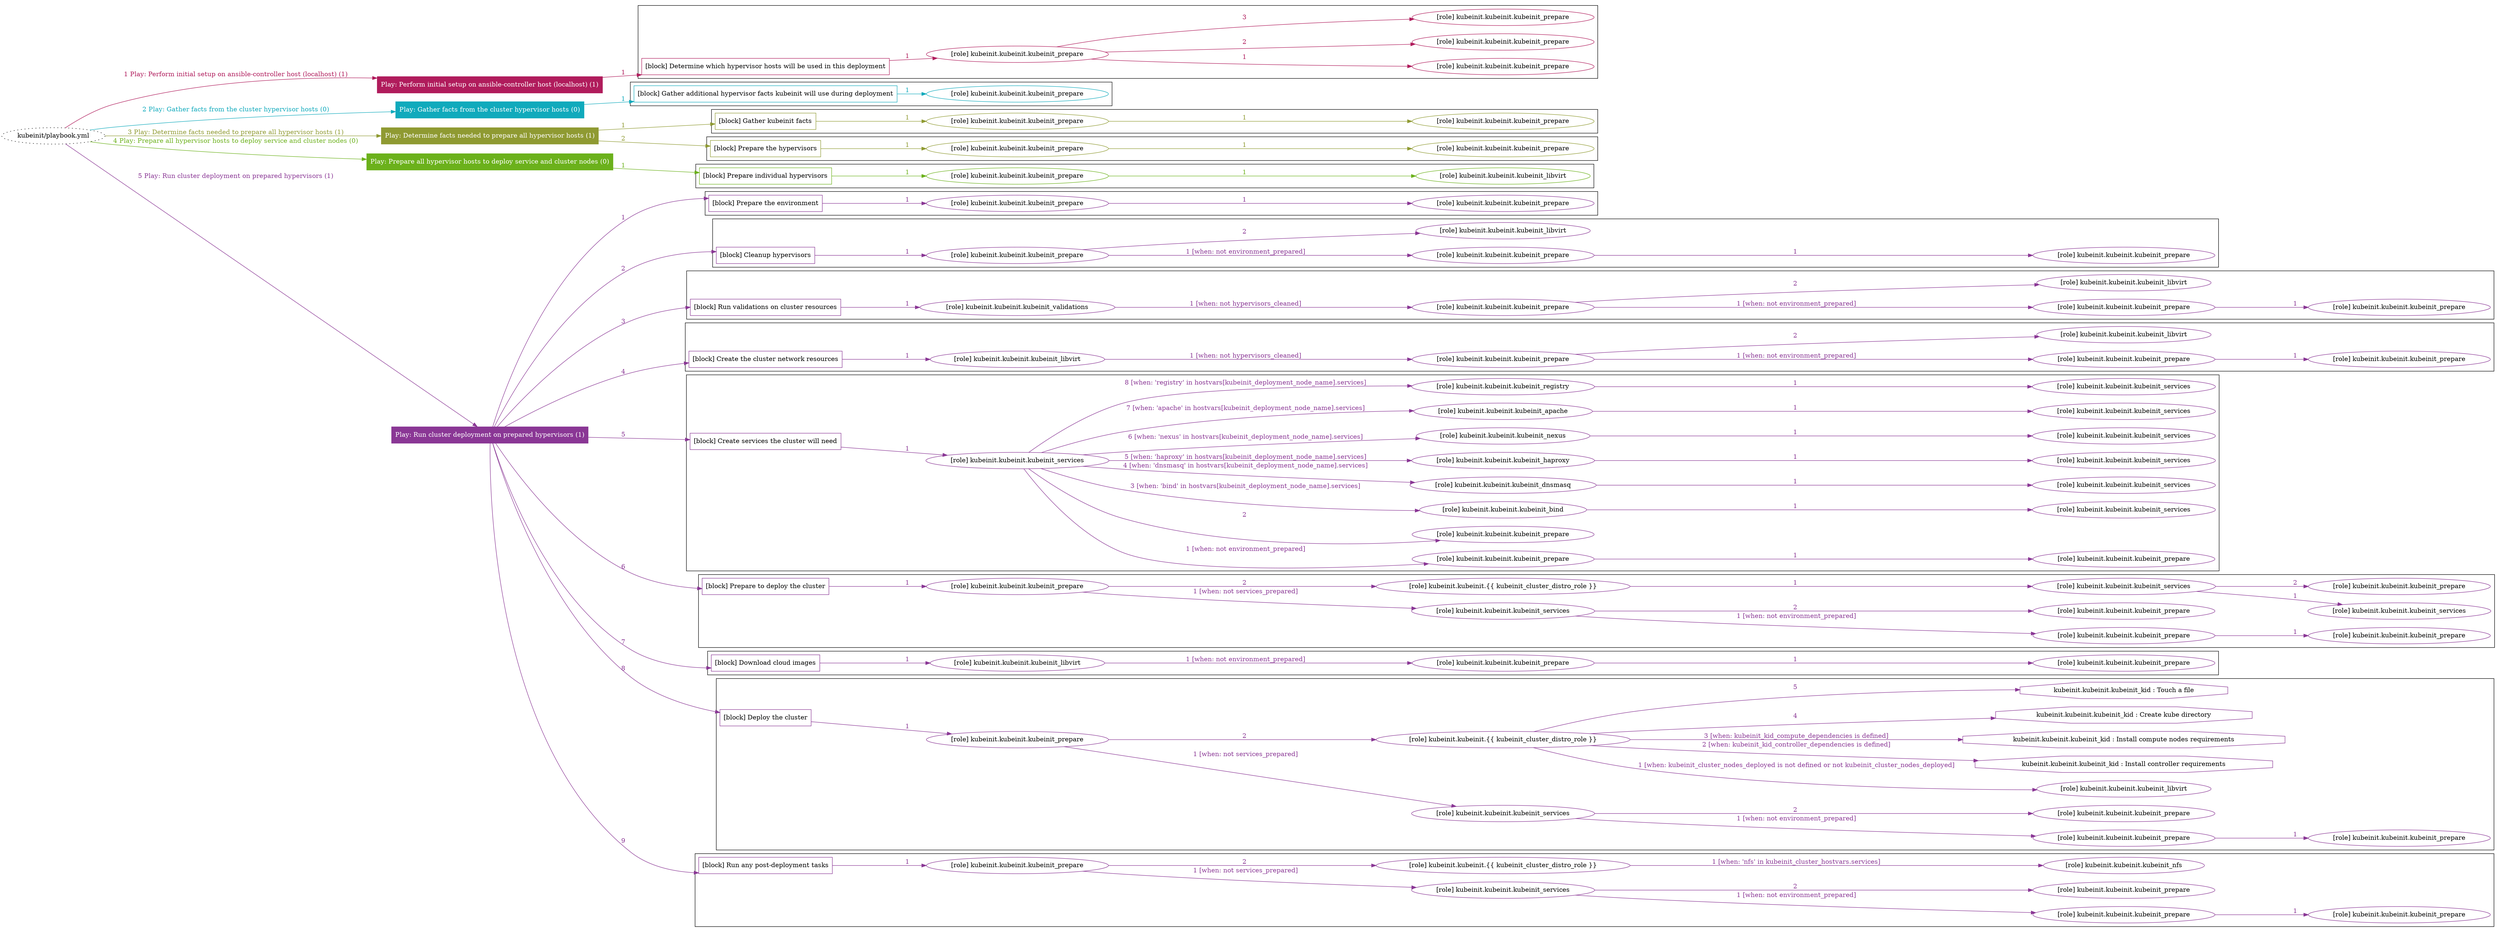 digraph {
	graph [concentrate=true ordering=in rankdir=LR ratio=fill]
	edge [esep=5 sep=10]
	"kubeinit/playbook.yml" [URL="/home/runner/work/kubeinit/kubeinit/kubeinit/playbook.yml" id=playbook_dc68608f style=dotted]
	"kubeinit/playbook.yml" -> play_c6e605aa [label="1 Play: Perform initial setup on ansible-controller host (localhost) (1)" color="#b01c5c" fontcolor="#b01c5c" id=edge_playbook_dc68608f_play_c6e605aa labeltooltip="1 Play: Perform initial setup on ansible-controller host (localhost) (1)" tooltip="1 Play: Perform initial setup on ansible-controller host (localhost) (1)"]
	subgraph "Play: Perform initial setup on ansible-controller host (localhost) (1)" {
		play_c6e605aa [label="Play: Perform initial setup on ansible-controller host (localhost) (1)" URL="/home/runner/work/kubeinit/kubeinit/kubeinit/playbook.yml" color="#b01c5c" fontcolor="#ffffff" id=play_c6e605aa shape=box style=filled tooltip=localhost]
		play_c6e605aa -> block_6a6e67fb [label=1 color="#b01c5c" fontcolor="#b01c5c" id=edge_1_play_c6e605aa_block_6a6e67fb labeltooltip=1 tooltip=1]
		subgraph cluster_block_6a6e67fb {
			block_6a6e67fb [label="[block] Determine which hypervisor hosts will be used in this deployment" URL="/home/runner/work/kubeinit/kubeinit/kubeinit/playbook.yml" color="#b01c5c" id=block_6a6e67fb labeltooltip="Determine which hypervisor hosts will be used in this deployment" shape=box tooltip="Determine which hypervisor hosts will be used in this deployment"]
			block_6a6e67fb -> role_0a91702b [label="1 " color="#b01c5c" fontcolor="#b01c5c" id=edge_1_block_6a6e67fb_role_0a91702b labeltooltip="1 " tooltip="1 "]
			subgraph "kubeinit.kubeinit.kubeinit_prepare" {
				role_0a91702b [label="[role] kubeinit.kubeinit.kubeinit_prepare" URL="/home/runner/work/kubeinit/kubeinit/kubeinit/playbook.yml" color="#b01c5c" id=role_0a91702b tooltip="kubeinit.kubeinit.kubeinit_prepare"]
				role_0a91702b -> role_7a1626be [label="1 " color="#b01c5c" fontcolor="#b01c5c" id=edge_1_role_0a91702b_role_7a1626be labeltooltip="1 " tooltip="1 "]
				subgraph "kubeinit.kubeinit.kubeinit_prepare" {
					role_7a1626be [label="[role] kubeinit.kubeinit.kubeinit_prepare" URL="/home/runner/.ansible/collections/ansible_collections/kubeinit/kubeinit/roles/kubeinit_prepare/tasks/build_hypervisors_group.yml" color="#b01c5c" id=role_7a1626be tooltip="kubeinit.kubeinit.kubeinit_prepare"]
				}
				role_0a91702b -> role_57669912 [label="2 " color="#b01c5c" fontcolor="#b01c5c" id=edge_2_role_0a91702b_role_57669912 labeltooltip="2 " tooltip="2 "]
				subgraph "kubeinit.kubeinit.kubeinit_prepare" {
					role_57669912 [label="[role] kubeinit.kubeinit.kubeinit_prepare" URL="/home/runner/.ansible/collections/ansible_collections/kubeinit/kubeinit/roles/kubeinit_prepare/tasks/build_hypervisors_group.yml" color="#b01c5c" id=role_57669912 tooltip="kubeinit.kubeinit.kubeinit_prepare"]
				}
				role_0a91702b -> role_f37d84e0 [label="3 " color="#b01c5c" fontcolor="#b01c5c" id=edge_3_role_0a91702b_role_f37d84e0 labeltooltip="3 " tooltip="3 "]
				subgraph "kubeinit.kubeinit.kubeinit_prepare" {
					role_f37d84e0 [label="[role] kubeinit.kubeinit.kubeinit_prepare" URL="/home/runner/.ansible/collections/ansible_collections/kubeinit/kubeinit/roles/kubeinit_prepare/tasks/build_hypervisors_group.yml" color="#b01c5c" id=role_f37d84e0 tooltip="kubeinit.kubeinit.kubeinit_prepare"]
				}
			}
		}
	}
	"kubeinit/playbook.yml" -> play_087915fa [label="2 Play: Gather facts from the cluster hypervisor hosts (0)" color="#10aabc" fontcolor="#10aabc" id=edge_playbook_dc68608f_play_087915fa labeltooltip="2 Play: Gather facts from the cluster hypervisor hosts (0)" tooltip="2 Play: Gather facts from the cluster hypervisor hosts (0)"]
	subgraph "Play: Gather facts from the cluster hypervisor hosts (0)" {
		play_087915fa [label="Play: Gather facts from the cluster hypervisor hosts (0)" URL="/home/runner/work/kubeinit/kubeinit/kubeinit/playbook.yml" color="#10aabc" fontcolor="#ffffff" id=play_087915fa shape=box style=filled tooltip="Play: Gather facts from the cluster hypervisor hosts (0)"]
		play_087915fa -> block_6cf2b589 [label=1 color="#10aabc" fontcolor="#10aabc" id=edge_1_play_087915fa_block_6cf2b589 labeltooltip=1 tooltip=1]
		subgraph cluster_block_6cf2b589 {
			block_6cf2b589 [label="[block] Gather additional hypervisor facts kubeinit will use during deployment" URL="/home/runner/work/kubeinit/kubeinit/kubeinit/playbook.yml" color="#10aabc" id=block_6cf2b589 labeltooltip="Gather additional hypervisor facts kubeinit will use during deployment" shape=box tooltip="Gather additional hypervisor facts kubeinit will use during deployment"]
			block_6cf2b589 -> role_d2f5f883 [label="1 " color="#10aabc" fontcolor="#10aabc" id=edge_1_block_6cf2b589_role_d2f5f883 labeltooltip="1 " tooltip="1 "]
			subgraph "kubeinit.kubeinit.kubeinit_prepare" {
				role_d2f5f883 [label="[role] kubeinit.kubeinit.kubeinit_prepare" URL="/home/runner/work/kubeinit/kubeinit/kubeinit/playbook.yml" color="#10aabc" id=role_d2f5f883 tooltip="kubeinit.kubeinit.kubeinit_prepare"]
			}
		}
	}
	"kubeinit/playbook.yml" -> play_07a031cb [label="3 Play: Determine facts needed to prepare all hypervisor hosts (1)" color="#8f9a32" fontcolor="#8f9a32" id=edge_playbook_dc68608f_play_07a031cb labeltooltip="3 Play: Determine facts needed to prepare all hypervisor hosts (1)" tooltip="3 Play: Determine facts needed to prepare all hypervisor hosts (1)"]
	subgraph "Play: Determine facts needed to prepare all hypervisor hosts (1)" {
		play_07a031cb [label="Play: Determine facts needed to prepare all hypervisor hosts (1)" URL="/home/runner/work/kubeinit/kubeinit/kubeinit/playbook.yml" color="#8f9a32" fontcolor="#ffffff" id=play_07a031cb shape=box style=filled tooltip=localhost]
		play_07a031cb -> block_50ce13cc [label=1 color="#8f9a32" fontcolor="#8f9a32" id=edge_1_play_07a031cb_block_50ce13cc labeltooltip=1 tooltip=1]
		subgraph cluster_block_50ce13cc {
			block_50ce13cc [label="[block] Gather kubeinit facts" URL="/home/runner/work/kubeinit/kubeinit/kubeinit/playbook.yml" color="#8f9a32" id=block_50ce13cc labeltooltip="Gather kubeinit facts" shape=box tooltip="Gather kubeinit facts"]
			block_50ce13cc -> role_41bfb8df [label="1 " color="#8f9a32" fontcolor="#8f9a32" id=edge_1_block_50ce13cc_role_41bfb8df labeltooltip="1 " tooltip="1 "]
			subgraph "kubeinit.kubeinit.kubeinit_prepare" {
				role_41bfb8df [label="[role] kubeinit.kubeinit.kubeinit_prepare" URL="/home/runner/work/kubeinit/kubeinit/kubeinit/playbook.yml" color="#8f9a32" id=role_41bfb8df tooltip="kubeinit.kubeinit.kubeinit_prepare"]
				role_41bfb8df -> role_296cc6b6 [label="1 " color="#8f9a32" fontcolor="#8f9a32" id=edge_1_role_41bfb8df_role_296cc6b6 labeltooltip="1 " tooltip="1 "]
				subgraph "kubeinit.kubeinit.kubeinit_prepare" {
					role_296cc6b6 [label="[role] kubeinit.kubeinit.kubeinit_prepare" URL="/home/runner/.ansible/collections/ansible_collections/kubeinit/kubeinit/roles/kubeinit_prepare/tasks/gather_kubeinit_facts.yml" color="#8f9a32" id=role_296cc6b6 tooltip="kubeinit.kubeinit.kubeinit_prepare"]
				}
			}
		}
		play_07a031cb -> block_9e1a785a [label=2 color="#8f9a32" fontcolor="#8f9a32" id=edge_2_play_07a031cb_block_9e1a785a labeltooltip=2 tooltip=2]
		subgraph cluster_block_9e1a785a {
			block_9e1a785a [label="[block] Prepare the hypervisors" URL="/home/runner/work/kubeinit/kubeinit/kubeinit/playbook.yml" color="#8f9a32" id=block_9e1a785a labeltooltip="Prepare the hypervisors" shape=box tooltip="Prepare the hypervisors"]
			block_9e1a785a -> role_58f6ebd2 [label="1 " color="#8f9a32" fontcolor="#8f9a32" id=edge_1_block_9e1a785a_role_58f6ebd2 labeltooltip="1 " tooltip="1 "]
			subgraph "kubeinit.kubeinit.kubeinit_prepare" {
				role_58f6ebd2 [label="[role] kubeinit.kubeinit.kubeinit_prepare" URL="/home/runner/work/kubeinit/kubeinit/kubeinit/playbook.yml" color="#8f9a32" id=role_58f6ebd2 tooltip="kubeinit.kubeinit.kubeinit_prepare"]
				role_58f6ebd2 -> role_f007119c [label="1 " color="#8f9a32" fontcolor="#8f9a32" id=edge_1_role_58f6ebd2_role_f007119c labeltooltip="1 " tooltip="1 "]
				subgraph "kubeinit.kubeinit.kubeinit_prepare" {
					role_f007119c [label="[role] kubeinit.kubeinit.kubeinit_prepare" URL="/home/runner/.ansible/collections/ansible_collections/kubeinit/kubeinit/roles/kubeinit_prepare/tasks/gather_kubeinit_facts.yml" color="#8f9a32" id=role_f007119c tooltip="kubeinit.kubeinit.kubeinit_prepare"]
				}
			}
		}
	}
	"kubeinit/playbook.yml" -> play_93de6155 [label="4 Play: Prepare all hypervisor hosts to deploy service and cluster nodes (0)" color="#6bb11b" fontcolor="#6bb11b" id=edge_playbook_dc68608f_play_93de6155 labeltooltip="4 Play: Prepare all hypervisor hosts to deploy service and cluster nodes (0)" tooltip="4 Play: Prepare all hypervisor hosts to deploy service and cluster nodes (0)"]
	subgraph "Play: Prepare all hypervisor hosts to deploy service and cluster nodes (0)" {
		play_93de6155 [label="Play: Prepare all hypervisor hosts to deploy service and cluster nodes (0)" URL="/home/runner/work/kubeinit/kubeinit/kubeinit/playbook.yml" color="#6bb11b" fontcolor="#ffffff" id=play_93de6155 shape=box style=filled tooltip="Play: Prepare all hypervisor hosts to deploy service and cluster nodes (0)"]
		play_93de6155 -> block_bd1ea62e [label=1 color="#6bb11b" fontcolor="#6bb11b" id=edge_1_play_93de6155_block_bd1ea62e labeltooltip=1 tooltip=1]
		subgraph cluster_block_bd1ea62e {
			block_bd1ea62e [label="[block] Prepare individual hypervisors" URL="/home/runner/work/kubeinit/kubeinit/kubeinit/playbook.yml" color="#6bb11b" id=block_bd1ea62e labeltooltip="Prepare individual hypervisors" shape=box tooltip="Prepare individual hypervisors"]
			block_bd1ea62e -> role_5023f5f5 [label="1 " color="#6bb11b" fontcolor="#6bb11b" id=edge_1_block_bd1ea62e_role_5023f5f5 labeltooltip="1 " tooltip="1 "]
			subgraph "kubeinit.kubeinit.kubeinit_prepare" {
				role_5023f5f5 [label="[role] kubeinit.kubeinit.kubeinit_prepare" URL="/home/runner/work/kubeinit/kubeinit/kubeinit/playbook.yml" color="#6bb11b" id=role_5023f5f5 tooltip="kubeinit.kubeinit.kubeinit_prepare"]
				role_5023f5f5 -> role_dd74b9ca [label="1 " color="#6bb11b" fontcolor="#6bb11b" id=edge_1_role_5023f5f5_role_dd74b9ca labeltooltip="1 " tooltip="1 "]
				subgraph "kubeinit.kubeinit.kubeinit_libvirt" {
					role_dd74b9ca [label="[role] kubeinit.kubeinit.kubeinit_libvirt" URL="/home/runner/.ansible/collections/ansible_collections/kubeinit/kubeinit/roles/kubeinit_prepare/tasks/prepare_hypervisor.yml" color="#6bb11b" id=role_dd74b9ca tooltip="kubeinit.kubeinit.kubeinit_libvirt"]
				}
			}
		}
	}
	"kubeinit/playbook.yml" -> play_c795e9f4 [label="5 Play: Run cluster deployment on prepared hypervisors (1)" color="#8a3795" fontcolor="#8a3795" id=edge_playbook_dc68608f_play_c795e9f4 labeltooltip="5 Play: Run cluster deployment on prepared hypervisors (1)" tooltip="5 Play: Run cluster deployment on prepared hypervisors (1)"]
	subgraph "Play: Run cluster deployment on prepared hypervisors (1)" {
		play_c795e9f4 [label="Play: Run cluster deployment on prepared hypervisors (1)" URL="/home/runner/work/kubeinit/kubeinit/kubeinit/playbook.yml" color="#8a3795" fontcolor="#ffffff" id=play_c795e9f4 shape=box style=filled tooltip=localhost]
		play_c795e9f4 -> block_5b3ed8ce [label=1 color="#8a3795" fontcolor="#8a3795" id=edge_1_play_c795e9f4_block_5b3ed8ce labeltooltip=1 tooltip=1]
		subgraph cluster_block_5b3ed8ce {
			block_5b3ed8ce [label="[block] Prepare the environment" URL="/home/runner/work/kubeinit/kubeinit/kubeinit/playbook.yml" color="#8a3795" id=block_5b3ed8ce labeltooltip="Prepare the environment" shape=box tooltip="Prepare the environment"]
			block_5b3ed8ce -> role_2e5a1d5a [label="1 " color="#8a3795" fontcolor="#8a3795" id=edge_1_block_5b3ed8ce_role_2e5a1d5a labeltooltip="1 " tooltip="1 "]
			subgraph "kubeinit.kubeinit.kubeinit_prepare" {
				role_2e5a1d5a [label="[role] kubeinit.kubeinit.kubeinit_prepare" URL="/home/runner/work/kubeinit/kubeinit/kubeinit/playbook.yml" color="#8a3795" id=role_2e5a1d5a tooltip="kubeinit.kubeinit.kubeinit_prepare"]
				role_2e5a1d5a -> role_05c40eab [label="1 " color="#8a3795" fontcolor="#8a3795" id=edge_1_role_2e5a1d5a_role_05c40eab labeltooltip="1 " tooltip="1 "]
				subgraph "kubeinit.kubeinit.kubeinit_prepare" {
					role_05c40eab [label="[role] kubeinit.kubeinit.kubeinit_prepare" URL="/home/runner/.ansible/collections/ansible_collections/kubeinit/kubeinit/roles/kubeinit_prepare/tasks/gather_kubeinit_facts.yml" color="#8a3795" id=role_05c40eab tooltip="kubeinit.kubeinit.kubeinit_prepare"]
				}
			}
		}
		play_c795e9f4 -> block_4e45c4de [label=2 color="#8a3795" fontcolor="#8a3795" id=edge_2_play_c795e9f4_block_4e45c4de labeltooltip=2 tooltip=2]
		subgraph cluster_block_4e45c4de {
			block_4e45c4de [label="[block] Cleanup hypervisors" URL="/home/runner/work/kubeinit/kubeinit/kubeinit/playbook.yml" color="#8a3795" id=block_4e45c4de labeltooltip="Cleanup hypervisors" shape=box tooltip="Cleanup hypervisors"]
			block_4e45c4de -> role_4c98fba7 [label="1 " color="#8a3795" fontcolor="#8a3795" id=edge_1_block_4e45c4de_role_4c98fba7 labeltooltip="1 " tooltip="1 "]
			subgraph "kubeinit.kubeinit.kubeinit_prepare" {
				role_4c98fba7 [label="[role] kubeinit.kubeinit.kubeinit_prepare" URL="/home/runner/work/kubeinit/kubeinit/kubeinit/playbook.yml" color="#8a3795" id=role_4c98fba7 tooltip="kubeinit.kubeinit.kubeinit_prepare"]
				role_4c98fba7 -> role_4178ae89 [label="1 [when: not environment_prepared]" color="#8a3795" fontcolor="#8a3795" id=edge_1_role_4c98fba7_role_4178ae89 labeltooltip="1 [when: not environment_prepared]" tooltip="1 [when: not environment_prepared]"]
				subgraph "kubeinit.kubeinit.kubeinit_prepare" {
					role_4178ae89 [label="[role] kubeinit.kubeinit.kubeinit_prepare" URL="/home/runner/.ansible/collections/ansible_collections/kubeinit/kubeinit/roles/kubeinit_prepare/tasks/cleanup_hypervisors.yml" color="#8a3795" id=role_4178ae89 tooltip="kubeinit.kubeinit.kubeinit_prepare"]
					role_4178ae89 -> role_bd95b957 [label="1 " color="#8a3795" fontcolor="#8a3795" id=edge_1_role_4178ae89_role_bd95b957 labeltooltip="1 " tooltip="1 "]
					subgraph "kubeinit.kubeinit.kubeinit_prepare" {
						role_bd95b957 [label="[role] kubeinit.kubeinit.kubeinit_prepare" URL="/home/runner/.ansible/collections/ansible_collections/kubeinit/kubeinit/roles/kubeinit_prepare/tasks/gather_kubeinit_facts.yml" color="#8a3795" id=role_bd95b957 tooltip="kubeinit.kubeinit.kubeinit_prepare"]
					}
				}
				role_4c98fba7 -> role_71f6979e [label="2 " color="#8a3795" fontcolor="#8a3795" id=edge_2_role_4c98fba7_role_71f6979e labeltooltip="2 " tooltip="2 "]
				subgraph "kubeinit.kubeinit.kubeinit_libvirt" {
					role_71f6979e [label="[role] kubeinit.kubeinit.kubeinit_libvirt" URL="/home/runner/.ansible/collections/ansible_collections/kubeinit/kubeinit/roles/kubeinit_prepare/tasks/cleanup_hypervisors.yml" color="#8a3795" id=role_71f6979e tooltip="kubeinit.kubeinit.kubeinit_libvirt"]
				}
			}
		}
		play_c795e9f4 -> block_b069702a [label=3 color="#8a3795" fontcolor="#8a3795" id=edge_3_play_c795e9f4_block_b069702a labeltooltip=3 tooltip=3]
		subgraph cluster_block_b069702a {
			block_b069702a [label="[block] Run validations on cluster resources" URL="/home/runner/work/kubeinit/kubeinit/kubeinit/playbook.yml" color="#8a3795" id=block_b069702a labeltooltip="Run validations on cluster resources" shape=box tooltip="Run validations on cluster resources"]
			block_b069702a -> role_a39f4387 [label="1 " color="#8a3795" fontcolor="#8a3795" id=edge_1_block_b069702a_role_a39f4387 labeltooltip="1 " tooltip="1 "]
			subgraph "kubeinit.kubeinit.kubeinit_validations" {
				role_a39f4387 [label="[role] kubeinit.kubeinit.kubeinit_validations" URL="/home/runner/work/kubeinit/kubeinit/kubeinit/playbook.yml" color="#8a3795" id=role_a39f4387 tooltip="kubeinit.kubeinit.kubeinit_validations"]
				role_a39f4387 -> role_d630113c [label="1 [when: not hypervisors_cleaned]" color="#8a3795" fontcolor="#8a3795" id=edge_1_role_a39f4387_role_d630113c labeltooltip="1 [when: not hypervisors_cleaned]" tooltip="1 [when: not hypervisors_cleaned]"]
				subgraph "kubeinit.kubeinit.kubeinit_prepare" {
					role_d630113c [label="[role] kubeinit.kubeinit.kubeinit_prepare" URL="/home/runner/.ansible/collections/ansible_collections/kubeinit/kubeinit/roles/kubeinit_validations/tasks/main.yml" color="#8a3795" id=role_d630113c tooltip="kubeinit.kubeinit.kubeinit_prepare"]
					role_d630113c -> role_d2bf5acf [label="1 [when: not environment_prepared]" color="#8a3795" fontcolor="#8a3795" id=edge_1_role_d630113c_role_d2bf5acf labeltooltip="1 [when: not environment_prepared]" tooltip="1 [when: not environment_prepared]"]
					subgraph "kubeinit.kubeinit.kubeinit_prepare" {
						role_d2bf5acf [label="[role] kubeinit.kubeinit.kubeinit_prepare" URL="/home/runner/.ansible/collections/ansible_collections/kubeinit/kubeinit/roles/kubeinit_prepare/tasks/cleanup_hypervisors.yml" color="#8a3795" id=role_d2bf5acf tooltip="kubeinit.kubeinit.kubeinit_prepare"]
						role_d2bf5acf -> role_c1651c25 [label="1 " color="#8a3795" fontcolor="#8a3795" id=edge_1_role_d2bf5acf_role_c1651c25 labeltooltip="1 " tooltip="1 "]
						subgraph "kubeinit.kubeinit.kubeinit_prepare" {
							role_c1651c25 [label="[role] kubeinit.kubeinit.kubeinit_prepare" URL="/home/runner/.ansible/collections/ansible_collections/kubeinit/kubeinit/roles/kubeinit_prepare/tasks/gather_kubeinit_facts.yml" color="#8a3795" id=role_c1651c25 tooltip="kubeinit.kubeinit.kubeinit_prepare"]
						}
					}
					role_d630113c -> role_8bee2af3 [label="2 " color="#8a3795" fontcolor="#8a3795" id=edge_2_role_d630113c_role_8bee2af3 labeltooltip="2 " tooltip="2 "]
					subgraph "kubeinit.kubeinit.kubeinit_libvirt" {
						role_8bee2af3 [label="[role] kubeinit.kubeinit.kubeinit_libvirt" URL="/home/runner/.ansible/collections/ansible_collections/kubeinit/kubeinit/roles/kubeinit_prepare/tasks/cleanup_hypervisors.yml" color="#8a3795" id=role_8bee2af3 tooltip="kubeinit.kubeinit.kubeinit_libvirt"]
					}
				}
			}
		}
		play_c795e9f4 -> block_4c8227b4 [label=4 color="#8a3795" fontcolor="#8a3795" id=edge_4_play_c795e9f4_block_4c8227b4 labeltooltip=4 tooltip=4]
		subgraph cluster_block_4c8227b4 {
			block_4c8227b4 [label="[block] Create the cluster network resources" URL="/home/runner/work/kubeinit/kubeinit/kubeinit/playbook.yml" color="#8a3795" id=block_4c8227b4 labeltooltip="Create the cluster network resources" shape=box tooltip="Create the cluster network resources"]
			block_4c8227b4 -> role_2feb51f9 [label="1 " color="#8a3795" fontcolor="#8a3795" id=edge_1_block_4c8227b4_role_2feb51f9 labeltooltip="1 " tooltip="1 "]
			subgraph "kubeinit.kubeinit.kubeinit_libvirt" {
				role_2feb51f9 [label="[role] kubeinit.kubeinit.kubeinit_libvirt" URL="/home/runner/work/kubeinit/kubeinit/kubeinit/playbook.yml" color="#8a3795" id=role_2feb51f9 tooltip="kubeinit.kubeinit.kubeinit_libvirt"]
				role_2feb51f9 -> role_c512aaf4 [label="1 [when: not hypervisors_cleaned]" color="#8a3795" fontcolor="#8a3795" id=edge_1_role_2feb51f9_role_c512aaf4 labeltooltip="1 [when: not hypervisors_cleaned]" tooltip="1 [when: not hypervisors_cleaned]"]
				subgraph "kubeinit.kubeinit.kubeinit_prepare" {
					role_c512aaf4 [label="[role] kubeinit.kubeinit.kubeinit_prepare" URL="/home/runner/.ansible/collections/ansible_collections/kubeinit/kubeinit/roles/kubeinit_libvirt/tasks/create_network.yml" color="#8a3795" id=role_c512aaf4 tooltip="kubeinit.kubeinit.kubeinit_prepare"]
					role_c512aaf4 -> role_4f5bb7fb [label="1 [when: not environment_prepared]" color="#8a3795" fontcolor="#8a3795" id=edge_1_role_c512aaf4_role_4f5bb7fb labeltooltip="1 [when: not environment_prepared]" tooltip="1 [when: not environment_prepared]"]
					subgraph "kubeinit.kubeinit.kubeinit_prepare" {
						role_4f5bb7fb [label="[role] kubeinit.kubeinit.kubeinit_prepare" URL="/home/runner/.ansible/collections/ansible_collections/kubeinit/kubeinit/roles/kubeinit_prepare/tasks/cleanup_hypervisors.yml" color="#8a3795" id=role_4f5bb7fb tooltip="kubeinit.kubeinit.kubeinit_prepare"]
						role_4f5bb7fb -> role_36e83154 [label="1 " color="#8a3795" fontcolor="#8a3795" id=edge_1_role_4f5bb7fb_role_36e83154 labeltooltip="1 " tooltip="1 "]
						subgraph "kubeinit.kubeinit.kubeinit_prepare" {
							role_36e83154 [label="[role] kubeinit.kubeinit.kubeinit_prepare" URL="/home/runner/.ansible/collections/ansible_collections/kubeinit/kubeinit/roles/kubeinit_prepare/tasks/gather_kubeinit_facts.yml" color="#8a3795" id=role_36e83154 tooltip="kubeinit.kubeinit.kubeinit_prepare"]
						}
					}
					role_c512aaf4 -> role_b5d8404d [label="2 " color="#8a3795" fontcolor="#8a3795" id=edge_2_role_c512aaf4_role_b5d8404d labeltooltip="2 " tooltip="2 "]
					subgraph "kubeinit.kubeinit.kubeinit_libvirt" {
						role_b5d8404d [label="[role] kubeinit.kubeinit.kubeinit_libvirt" URL="/home/runner/.ansible/collections/ansible_collections/kubeinit/kubeinit/roles/kubeinit_prepare/tasks/cleanup_hypervisors.yml" color="#8a3795" id=role_b5d8404d tooltip="kubeinit.kubeinit.kubeinit_libvirt"]
					}
				}
			}
		}
		play_c795e9f4 -> block_a86b54c4 [label=5 color="#8a3795" fontcolor="#8a3795" id=edge_5_play_c795e9f4_block_a86b54c4 labeltooltip=5 tooltip=5]
		subgraph cluster_block_a86b54c4 {
			block_a86b54c4 [label="[block] Create services the cluster will need" URL="/home/runner/work/kubeinit/kubeinit/kubeinit/playbook.yml" color="#8a3795" id=block_a86b54c4 labeltooltip="Create services the cluster will need" shape=box tooltip="Create services the cluster will need"]
			block_a86b54c4 -> role_5eef70bb [label="1 " color="#8a3795" fontcolor="#8a3795" id=edge_1_block_a86b54c4_role_5eef70bb labeltooltip="1 " tooltip="1 "]
			subgraph "kubeinit.kubeinit.kubeinit_services" {
				role_5eef70bb [label="[role] kubeinit.kubeinit.kubeinit_services" URL="/home/runner/work/kubeinit/kubeinit/kubeinit/playbook.yml" color="#8a3795" id=role_5eef70bb tooltip="kubeinit.kubeinit.kubeinit_services"]
				role_5eef70bb -> role_9294090a [label="1 [when: not environment_prepared]" color="#8a3795" fontcolor="#8a3795" id=edge_1_role_5eef70bb_role_9294090a labeltooltip="1 [when: not environment_prepared]" tooltip="1 [when: not environment_prepared]"]
				subgraph "kubeinit.kubeinit.kubeinit_prepare" {
					role_9294090a [label="[role] kubeinit.kubeinit.kubeinit_prepare" URL="/home/runner/.ansible/collections/ansible_collections/kubeinit/kubeinit/roles/kubeinit_services/tasks/main.yml" color="#8a3795" id=role_9294090a tooltip="kubeinit.kubeinit.kubeinit_prepare"]
					role_9294090a -> role_da7ec4b5 [label="1 " color="#8a3795" fontcolor="#8a3795" id=edge_1_role_9294090a_role_da7ec4b5 labeltooltip="1 " tooltip="1 "]
					subgraph "kubeinit.kubeinit.kubeinit_prepare" {
						role_da7ec4b5 [label="[role] kubeinit.kubeinit.kubeinit_prepare" URL="/home/runner/.ansible/collections/ansible_collections/kubeinit/kubeinit/roles/kubeinit_prepare/tasks/gather_kubeinit_facts.yml" color="#8a3795" id=role_da7ec4b5 tooltip="kubeinit.kubeinit.kubeinit_prepare"]
					}
				}
				role_5eef70bb -> role_ad8ebd93 [label="2 " color="#8a3795" fontcolor="#8a3795" id=edge_2_role_5eef70bb_role_ad8ebd93 labeltooltip="2 " tooltip="2 "]
				subgraph "kubeinit.kubeinit.kubeinit_prepare" {
					role_ad8ebd93 [label="[role] kubeinit.kubeinit.kubeinit_prepare" URL="/home/runner/.ansible/collections/ansible_collections/kubeinit/kubeinit/roles/kubeinit_services/tasks/00_create_service_pod.yml" color="#8a3795" id=role_ad8ebd93 tooltip="kubeinit.kubeinit.kubeinit_prepare"]
				}
				role_5eef70bb -> role_665681b7 [label="3 [when: 'bind' in hostvars[kubeinit_deployment_node_name].services]" color="#8a3795" fontcolor="#8a3795" id=edge_3_role_5eef70bb_role_665681b7 labeltooltip="3 [when: 'bind' in hostvars[kubeinit_deployment_node_name].services]" tooltip="3 [when: 'bind' in hostvars[kubeinit_deployment_node_name].services]"]
				subgraph "kubeinit.kubeinit.kubeinit_bind" {
					role_665681b7 [label="[role] kubeinit.kubeinit.kubeinit_bind" URL="/home/runner/.ansible/collections/ansible_collections/kubeinit/kubeinit/roles/kubeinit_services/tasks/start_services_containers.yml" color="#8a3795" id=role_665681b7 tooltip="kubeinit.kubeinit.kubeinit_bind"]
					role_665681b7 -> role_1326ad90 [label="1 " color="#8a3795" fontcolor="#8a3795" id=edge_1_role_665681b7_role_1326ad90 labeltooltip="1 " tooltip="1 "]
					subgraph "kubeinit.kubeinit.kubeinit_services" {
						role_1326ad90 [label="[role] kubeinit.kubeinit.kubeinit_services" URL="/home/runner/.ansible/collections/ansible_collections/kubeinit/kubeinit/roles/kubeinit_bind/tasks/main.yml" color="#8a3795" id=role_1326ad90 tooltip="kubeinit.kubeinit.kubeinit_services"]
					}
				}
				role_5eef70bb -> role_078d073f [label="4 [when: 'dnsmasq' in hostvars[kubeinit_deployment_node_name].services]" color="#8a3795" fontcolor="#8a3795" id=edge_4_role_5eef70bb_role_078d073f labeltooltip="4 [when: 'dnsmasq' in hostvars[kubeinit_deployment_node_name].services]" tooltip="4 [when: 'dnsmasq' in hostvars[kubeinit_deployment_node_name].services]"]
				subgraph "kubeinit.kubeinit.kubeinit_dnsmasq" {
					role_078d073f [label="[role] kubeinit.kubeinit.kubeinit_dnsmasq" URL="/home/runner/.ansible/collections/ansible_collections/kubeinit/kubeinit/roles/kubeinit_services/tasks/start_services_containers.yml" color="#8a3795" id=role_078d073f tooltip="kubeinit.kubeinit.kubeinit_dnsmasq"]
					role_078d073f -> role_00568b98 [label="1 " color="#8a3795" fontcolor="#8a3795" id=edge_1_role_078d073f_role_00568b98 labeltooltip="1 " tooltip="1 "]
					subgraph "kubeinit.kubeinit.kubeinit_services" {
						role_00568b98 [label="[role] kubeinit.kubeinit.kubeinit_services" URL="/home/runner/.ansible/collections/ansible_collections/kubeinit/kubeinit/roles/kubeinit_dnsmasq/tasks/main.yml" color="#8a3795" id=role_00568b98 tooltip="kubeinit.kubeinit.kubeinit_services"]
					}
				}
				role_5eef70bb -> role_ca96a09e [label="5 [when: 'haproxy' in hostvars[kubeinit_deployment_node_name].services]" color="#8a3795" fontcolor="#8a3795" id=edge_5_role_5eef70bb_role_ca96a09e labeltooltip="5 [when: 'haproxy' in hostvars[kubeinit_deployment_node_name].services]" tooltip="5 [when: 'haproxy' in hostvars[kubeinit_deployment_node_name].services]"]
				subgraph "kubeinit.kubeinit.kubeinit_haproxy" {
					role_ca96a09e [label="[role] kubeinit.kubeinit.kubeinit_haproxy" URL="/home/runner/.ansible/collections/ansible_collections/kubeinit/kubeinit/roles/kubeinit_services/tasks/start_services_containers.yml" color="#8a3795" id=role_ca96a09e tooltip="kubeinit.kubeinit.kubeinit_haproxy"]
					role_ca96a09e -> role_6ccd598e [label="1 " color="#8a3795" fontcolor="#8a3795" id=edge_1_role_ca96a09e_role_6ccd598e labeltooltip="1 " tooltip="1 "]
					subgraph "kubeinit.kubeinit.kubeinit_services" {
						role_6ccd598e [label="[role] kubeinit.kubeinit.kubeinit_services" URL="/home/runner/.ansible/collections/ansible_collections/kubeinit/kubeinit/roles/kubeinit_haproxy/tasks/main.yml" color="#8a3795" id=role_6ccd598e tooltip="kubeinit.kubeinit.kubeinit_services"]
					}
				}
				role_5eef70bb -> role_30c49be0 [label="6 [when: 'nexus' in hostvars[kubeinit_deployment_node_name].services]" color="#8a3795" fontcolor="#8a3795" id=edge_6_role_5eef70bb_role_30c49be0 labeltooltip="6 [when: 'nexus' in hostvars[kubeinit_deployment_node_name].services]" tooltip="6 [when: 'nexus' in hostvars[kubeinit_deployment_node_name].services]"]
				subgraph "kubeinit.kubeinit.kubeinit_nexus" {
					role_30c49be0 [label="[role] kubeinit.kubeinit.kubeinit_nexus" URL="/home/runner/.ansible/collections/ansible_collections/kubeinit/kubeinit/roles/kubeinit_services/tasks/start_services_containers.yml" color="#8a3795" id=role_30c49be0 tooltip="kubeinit.kubeinit.kubeinit_nexus"]
					role_30c49be0 -> role_acd5947e [label="1 " color="#8a3795" fontcolor="#8a3795" id=edge_1_role_30c49be0_role_acd5947e labeltooltip="1 " tooltip="1 "]
					subgraph "kubeinit.kubeinit.kubeinit_services" {
						role_acd5947e [label="[role] kubeinit.kubeinit.kubeinit_services" URL="/home/runner/.ansible/collections/ansible_collections/kubeinit/kubeinit/roles/kubeinit_nexus/tasks/main.yml" color="#8a3795" id=role_acd5947e tooltip="kubeinit.kubeinit.kubeinit_services"]
					}
				}
				role_5eef70bb -> role_d846c063 [label="7 [when: 'apache' in hostvars[kubeinit_deployment_node_name].services]" color="#8a3795" fontcolor="#8a3795" id=edge_7_role_5eef70bb_role_d846c063 labeltooltip="7 [when: 'apache' in hostvars[kubeinit_deployment_node_name].services]" tooltip="7 [when: 'apache' in hostvars[kubeinit_deployment_node_name].services]"]
				subgraph "kubeinit.kubeinit.kubeinit_apache" {
					role_d846c063 [label="[role] kubeinit.kubeinit.kubeinit_apache" URL="/home/runner/.ansible/collections/ansible_collections/kubeinit/kubeinit/roles/kubeinit_services/tasks/start_services_containers.yml" color="#8a3795" id=role_d846c063 tooltip="kubeinit.kubeinit.kubeinit_apache"]
					role_d846c063 -> role_ec949812 [label="1 " color="#8a3795" fontcolor="#8a3795" id=edge_1_role_d846c063_role_ec949812 labeltooltip="1 " tooltip="1 "]
					subgraph "kubeinit.kubeinit.kubeinit_services" {
						role_ec949812 [label="[role] kubeinit.kubeinit.kubeinit_services" URL="/home/runner/.ansible/collections/ansible_collections/kubeinit/kubeinit/roles/kubeinit_apache/tasks/main.yml" color="#8a3795" id=role_ec949812 tooltip="kubeinit.kubeinit.kubeinit_services"]
					}
				}
				role_5eef70bb -> role_2e2c0948 [label="8 [when: 'registry' in hostvars[kubeinit_deployment_node_name].services]" color="#8a3795" fontcolor="#8a3795" id=edge_8_role_5eef70bb_role_2e2c0948 labeltooltip="8 [when: 'registry' in hostvars[kubeinit_deployment_node_name].services]" tooltip="8 [when: 'registry' in hostvars[kubeinit_deployment_node_name].services]"]
				subgraph "kubeinit.kubeinit.kubeinit_registry" {
					role_2e2c0948 [label="[role] kubeinit.kubeinit.kubeinit_registry" URL="/home/runner/.ansible/collections/ansible_collections/kubeinit/kubeinit/roles/kubeinit_services/tasks/start_services_containers.yml" color="#8a3795" id=role_2e2c0948 tooltip="kubeinit.kubeinit.kubeinit_registry"]
					role_2e2c0948 -> role_5480624f [label="1 " color="#8a3795" fontcolor="#8a3795" id=edge_1_role_2e2c0948_role_5480624f labeltooltip="1 " tooltip="1 "]
					subgraph "kubeinit.kubeinit.kubeinit_services" {
						role_5480624f [label="[role] kubeinit.kubeinit.kubeinit_services" URL="/home/runner/.ansible/collections/ansible_collections/kubeinit/kubeinit/roles/kubeinit_registry/tasks/main.yml" color="#8a3795" id=role_5480624f tooltip="kubeinit.kubeinit.kubeinit_services"]
					}
				}
			}
		}
		play_c795e9f4 -> block_97468c07 [label=6 color="#8a3795" fontcolor="#8a3795" id=edge_6_play_c795e9f4_block_97468c07 labeltooltip=6 tooltip=6]
		subgraph cluster_block_97468c07 {
			block_97468c07 [label="[block] Prepare to deploy the cluster" URL="/home/runner/work/kubeinit/kubeinit/kubeinit/playbook.yml" color="#8a3795" id=block_97468c07 labeltooltip="Prepare to deploy the cluster" shape=box tooltip="Prepare to deploy the cluster"]
			block_97468c07 -> role_52b9b807 [label="1 " color="#8a3795" fontcolor="#8a3795" id=edge_1_block_97468c07_role_52b9b807 labeltooltip="1 " tooltip="1 "]
			subgraph "kubeinit.kubeinit.kubeinit_prepare" {
				role_52b9b807 [label="[role] kubeinit.kubeinit.kubeinit_prepare" URL="/home/runner/work/kubeinit/kubeinit/kubeinit/playbook.yml" color="#8a3795" id=role_52b9b807 tooltip="kubeinit.kubeinit.kubeinit_prepare"]
				role_52b9b807 -> role_a2f9d5e7 [label="1 [when: not services_prepared]" color="#8a3795" fontcolor="#8a3795" id=edge_1_role_52b9b807_role_a2f9d5e7 labeltooltip="1 [when: not services_prepared]" tooltip="1 [when: not services_prepared]"]
				subgraph "kubeinit.kubeinit.kubeinit_services" {
					role_a2f9d5e7 [label="[role] kubeinit.kubeinit.kubeinit_services" URL="/home/runner/.ansible/collections/ansible_collections/kubeinit/kubeinit/roles/kubeinit_prepare/tasks/prepare_cluster.yml" color="#8a3795" id=role_a2f9d5e7 tooltip="kubeinit.kubeinit.kubeinit_services"]
					role_a2f9d5e7 -> role_abb81787 [label="1 [when: not environment_prepared]" color="#8a3795" fontcolor="#8a3795" id=edge_1_role_a2f9d5e7_role_abb81787 labeltooltip="1 [when: not environment_prepared]" tooltip="1 [when: not environment_prepared]"]
					subgraph "kubeinit.kubeinit.kubeinit_prepare" {
						role_abb81787 [label="[role] kubeinit.kubeinit.kubeinit_prepare" URL="/home/runner/.ansible/collections/ansible_collections/kubeinit/kubeinit/roles/kubeinit_services/tasks/prepare_services.yml" color="#8a3795" id=role_abb81787 tooltip="kubeinit.kubeinit.kubeinit_prepare"]
						role_abb81787 -> role_eea5ad5c [label="1 " color="#8a3795" fontcolor="#8a3795" id=edge_1_role_abb81787_role_eea5ad5c labeltooltip="1 " tooltip="1 "]
						subgraph "kubeinit.kubeinit.kubeinit_prepare" {
							role_eea5ad5c [label="[role] kubeinit.kubeinit.kubeinit_prepare" URL="/home/runner/.ansible/collections/ansible_collections/kubeinit/kubeinit/roles/kubeinit_prepare/tasks/gather_kubeinit_facts.yml" color="#8a3795" id=role_eea5ad5c tooltip="kubeinit.kubeinit.kubeinit_prepare"]
						}
					}
					role_a2f9d5e7 -> role_2269378d [label="2 " color="#8a3795" fontcolor="#8a3795" id=edge_2_role_a2f9d5e7_role_2269378d labeltooltip="2 " tooltip="2 "]
					subgraph "kubeinit.kubeinit.kubeinit_prepare" {
						role_2269378d [label="[role] kubeinit.kubeinit.kubeinit_prepare" URL="/home/runner/.ansible/collections/ansible_collections/kubeinit/kubeinit/roles/kubeinit_services/tasks/prepare_services.yml" color="#8a3795" id=role_2269378d tooltip="kubeinit.kubeinit.kubeinit_prepare"]
					}
				}
				role_52b9b807 -> role_bf3287f1 [label="2 " color="#8a3795" fontcolor="#8a3795" id=edge_2_role_52b9b807_role_bf3287f1 labeltooltip="2 " tooltip="2 "]
				subgraph "kubeinit.kubeinit.{{ kubeinit_cluster_distro_role }}" {
					role_bf3287f1 [label="[role] kubeinit.kubeinit.{{ kubeinit_cluster_distro_role }}" URL="/home/runner/.ansible/collections/ansible_collections/kubeinit/kubeinit/roles/kubeinit_prepare/tasks/prepare_cluster.yml" color="#8a3795" id=role_bf3287f1 tooltip="kubeinit.kubeinit.{{ kubeinit_cluster_distro_role }}"]
					role_bf3287f1 -> role_bac02771 [label="1 " color="#8a3795" fontcolor="#8a3795" id=edge_1_role_bf3287f1_role_bac02771 labeltooltip="1 " tooltip="1 "]
					subgraph "kubeinit.kubeinit.kubeinit_services" {
						role_bac02771 [label="[role] kubeinit.kubeinit.kubeinit_services" URL="/home/runner/.ansible/collections/ansible_collections/kubeinit/kubeinit/roles/kubeinit_kid/tasks/prepare_cluster.yml" color="#8a3795" id=role_bac02771 tooltip="kubeinit.kubeinit.kubeinit_services"]
						role_bac02771 -> role_9f83c1a7 [label="1 " color="#8a3795" fontcolor="#8a3795" id=edge_1_role_bac02771_role_9f83c1a7 labeltooltip="1 " tooltip="1 "]
						subgraph "kubeinit.kubeinit.kubeinit_services" {
							role_9f83c1a7 [label="[role] kubeinit.kubeinit.kubeinit_services" URL="/home/runner/.ansible/collections/ansible_collections/kubeinit/kubeinit/roles/kubeinit_services/tasks/create_provision_container.yml" color="#8a3795" id=role_9f83c1a7 tooltip="kubeinit.kubeinit.kubeinit_services"]
						}
						role_bac02771 -> role_d3130569 [label="2 " color="#8a3795" fontcolor="#8a3795" id=edge_2_role_bac02771_role_d3130569 labeltooltip="2 " tooltip="2 "]
						subgraph "kubeinit.kubeinit.kubeinit_prepare" {
							role_d3130569 [label="[role] kubeinit.kubeinit.kubeinit_prepare" URL="/home/runner/.ansible/collections/ansible_collections/kubeinit/kubeinit/roles/kubeinit_services/tasks/create_provision_container.yml" color="#8a3795" id=role_d3130569 tooltip="kubeinit.kubeinit.kubeinit_prepare"]
						}
					}
				}
			}
		}
		play_c795e9f4 -> block_828032ad [label=7 color="#8a3795" fontcolor="#8a3795" id=edge_7_play_c795e9f4_block_828032ad labeltooltip=7 tooltip=7]
		subgraph cluster_block_828032ad {
			block_828032ad [label="[block] Download cloud images" URL="/home/runner/work/kubeinit/kubeinit/kubeinit/playbook.yml" color="#8a3795" id=block_828032ad labeltooltip="Download cloud images" shape=box tooltip="Download cloud images"]
			block_828032ad -> role_7620ab99 [label="1 " color="#8a3795" fontcolor="#8a3795" id=edge_1_block_828032ad_role_7620ab99 labeltooltip="1 " tooltip="1 "]
			subgraph "kubeinit.kubeinit.kubeinit_libvirt" {
				role_7620ab99 [label="[role] kubeinit.kubeinit.kubeinit_libvirt" URL="/home/runner/work/kubeinit/kubeinit/kubeinit/playbook.yml" color="#8a3795" id=role_7620ab99 tooltip="kubeinit.kubeinit.kubeinit_libvirt"]
				role_7620ab99 -> role_08125d81 [label="1 [when: not environment_prepared]" color="#8a3795" fontcolor="#8a3795" id=edge_1_role_7620ab99_role_08125d81 labeltooltip="1 [when: not environment_prepared]" tooltip="1 [when: not environment_prepared]"]
				subgraph "kubeinit.kubeinit.kubeinit_prepare" {
					role_08125d81 [label="[role] kubeinit.kubeinit.kubeinit_prepare" URL="/home/runner/.ansible/collections/ansible_collections/kubeinit/kubeinit/roles/kubeinit_libvirt/tasks/download_cloud_images.yml" color="#8a3795" id=role_08125d81 tooltip="kubeinit.kubeinit.kubeinit_prepare"]
					role_08125d81 -> role_b5f1a0e8 [label="1 " color="#8a3795" fontcolor="#8a3795" id=edge_1_role_08125d81_role_b5f1a0e8 labeltooltip="1 " tooltip="1 "]
					subgraph "kubeinit.kubeinit.kubeinit_prepare" {
						role_b5f1a0e8 [label="[role] kubeinit.kubeinit.kubeinit_prepare" URL="/home/runner/.ansible/collections/ansible_collections/kubeinit/kubeinit/roles/kubeinit_prepare/tasks/gather_kubeinit_facts.yml" color="#8a3795" id=role_b5f1a0e8 tooltip="kubeinit.kubeinit.kubeinit_prepare"]
					}
				}
			}
		}
		play_c795e9f4 -> block_6bcd6944 [label=8 color="#8a3795" fontcolor="#8a3795" id=edge_8_play_c795e9f4_block_6bcd6944 labeltooltip=8 tooltip=8]
		subgraph cluster_block_6bcd6944 {
			block_6bcd6944 [label="[block] Deploy the cluster" URL="/home/runner/work/kubeinit/kubeinit/kubeinit/playbook.yml" color="#8a3795" id=block_6bcd6944 labeltooltip="Deploy the cluster" shape=box tooltip="Deploy the cluster"]
			block_6bcd6944 -> role_f1d59256 [label="1 " color="#8a3795" fontcolor="#8a3795" id=edge_1_block_6bcd6944_role_f1d59256 labeltooltip="1 " tooltip="1 "]
			subgraph "kubeinit.kubeinit.kubeinit_prepare" {
				role_f1d59256 [label="[role] kubeinit.kubeinit.kubeinit_prepare" URL="/home/runner/work/kubeinit/kubeinit/kubeinit/playbook.yml" color="#8a3795" id=role_f1d59256 tooltip="kubeinit.kubeinit.kubeinit_prepare"]
				role_f1d59256 -> role_f8d38119 [label="1 [when: not services_prepared]" color="#8a3795" fontcolor="#8a3795" id=edge_1_role_f1d59256_role_f8d38119 labeltooltip="1 [when: not services_prepared]" tooltip="1 [when: not services_prepared]"]
				subgraph "kubeinit.kubeinit.kubeinit_services" {
					role_f8d38119 [label="[role] kubeinit.kubeinit.kubeinit_services" URL="/home/runner/.ansible/collections/ansible_collections/kubeinit/kubeinit/roles/kubeinit_prepare/tasks/deploy_cluster.yml" color="#8a3795" id=role_f8d38119 tooltip="kubeinit.kubeinit.kubeinit_services"]
					role_f8d38119 -> role_3e531d3e [label="1 [when: not environment_prepared]" color="#8a3795" fontcolor="#8a3795" id=edge_1_role_f8d38119_role_3e531d3e labeltooltip="1 [when: not environment_prepared]" tooltip="1 [when: not environment_prepared]"]
					subgraph "kubeinit.kubeinit.kubeinit_prepare" {
						role_3e531d3e [label="[role] kubeinit.kubeinit.kubeinit_prepare" URL="/home/runner/.ansible/collections/ansible_collections/kubeinit/kubeinit/roles/kubeinit_services/tasks/prepare_services.yml" color="#8a3795" id=role_3e531d3e tooltip="kubeinit.kubeinit.kubeinit_prepare"]
						role_3e531d3e -> role_c9dff333 [label="1 " color="#8a3795" fontcolor="#8a3795" id=edge_1_role_3e531d3e_role_c9dff333 labeltooltip="1 " tooltip="1 "]
						subgraph "kubeinit.kubeinit.kubeinit_prepare" {
							role_c9dff333 [label="[role] kubeinit.kubeinit.kubeinit_prepare" URL="/home/runner/.ansible/collections/ansible_collections/kubeinit/kubeinit/roles/kubeinit_prepare/tasks/gather_kubeinit_facts.yml" color="#8a3795" id=role_c9dff333 tooltip="kubeinit.kubeinit.kubeinit_prepare"]
						}
					}
					role_f8d38119 -> role_9e9d4f71 [label="2 " color="#8a3795" fontcolor="#8a3795" id=edge_2_role_f8d38119_role_9e9d4f71 labeltooltip="2 " tooltip="2 "]
					subgraph "kubeinit.kubeinit.kubeinit_prepare" {
						role_9e9d4f71 [label="[role] kubeinit.kubeinit.kubeinit_prepare" URL="/home/runner/.ansible/collections/ansible_collections/kubeinit/kubeinit/roles/kubeinit_services/tasks/prepare_services.yml" color="#8a3795" id=role_9e9d4f71 tooltip="kubeinit.kubeinit.kubeinit_prepare"]
					}
				}
				role_f1d59256 -> role_5af4938b [label="2 " color="#8a3795" fontcolor="#8a3795" id=edge_2_role_f1d59256_role_5af4938b labeltooltip="2 " tooltip="2 "]
				subgraph "kubeinit.kubeinit.{{ kubeinit_cluster_distro_role }}" {
					role_5af4938b [label="[role] kubeinit.kubeinit.{{ kubeinit_cluster_distro_role }}" URL="/home/runner/.ansible/collections/ansible_collections/kubeinit/kubeinit/roles/kubeinit_prepare/tasks/deploy_cluster.yml" color="#8a3795" id=role_5af4938b tooltip="kubeinit.kubeinit.{{ kubeinit_cluster_distro_role }}"]
					role_5af4938b -> role_2d7edfe4 [label="1 [when: kubeinit_cluster_nodes_deployed is not defined or not kubeinit_cluster_nodes_deployed]" color="#8a3795" fontcolor="#8a3795" id=edge_1_role_5af4938b_role_2d7edfe4 labeltooltip="1 [when: kubeinit_cluster_nodes_deployed is not defined or not kubeinit_cluster_nodes_deployed]" tooltip="1 [when: kubeinit_cluster_nodes_deployed is not defined or not kubeinit_cluster_nodes_deployed]"]
					subgraph "kubeinit.kubeinit.kubeinit_libvirt" {
						role_2d7edfe4 [label="[role] kubeinit.kubeinit.kubeinit_libvirt" URL="/home/runner/.ansible/collections/ansible_collections/kubeinit/kubeinit/roles/kubeinit_kid/tasks/main.yml" color="#8a3795" id=role_2d7edfe4 tooltip="kubeinit.kubeinit.kubeinit_libvirt"]
					}
					task_17766535 [label="kubeinit.kubeinit.kubeinit_kid : Install controller requirements" URL="/home/runner/.ansible/collections/ansible_collections/kubeinit/kubeinit/roles/kubeinit_kid/tasks/main.yml" color="#8a3795" id=task_17766535 shape=octagon tooltip="kubeinit.kubeinit.kubeinit_kid : Install controller requirements"]
					role_5af4938b -> task_17766535 [label="2 [when: kubeinit_kid_controller_dependencies is defined]" color="#8a3795" fontcolor="#8a3795" id=edge_2_role_5af4938b_task_17766535 labeltooltip="2 [when: kubeinit_kid_controller_dependencies is defined]" tooltip="2 [when: kubeinit_kid_controller_dependencies is defined]"]
					task_48a851c5 [label="kubeinit.kubeinit.kubeinit_kid : Install compute nodes requirements" URL="/home/runner/.ansible/collections/ansible_collections/kubeinit/kubeinit/roles/kubeinit_kid/tasks/main.yml" color="#8a3795" id=task_48a851c5 shape=octagon tooltip="kubeinit.kubeinit.kubeinit_kid : Install compute nodes requirements"]
					role_5af4938b -> task_48a851c5 [label="3 [when: kubeinit_kid_compute_dependencies is defined]" color="#8a3795" fontcolor="#8a3795" id=edge_3_role_5af4938b_task_48a851c5 labeltooltip="3 [when: kubeinit_kid_compute_dependencies is defined]" tooltip="3 [when: kubeinit_kid_compute_dependencies is defined]"]
					task_04c91968 [label="kubeinit.kubeinit.kubeinit_kid : Create kube directory" URL="/home/runner/.ansible/collections/ansible_collections/kubeinit/kubeinit/roles/kubeinit_kid/tasks/main.yml" color="#8a3795" id=task_04c91968 shape=octagon tooltip="kubeinit.kubeinit.kubeinit_kid : Create kube directory"]
					role_5af4938b -> task_04c91968 [label="4 " color="#8a3795" fontcolor="#8a3795" id=edge_4_role_5af4938b_task_04c91968 labeltooltip="4 " tooltip="4 "]
					task_c498594a [label="kubeinit.kubeinit.kubeinit_kid : Touch a file" URL="/home/runner/.ansible/collections/ansible_collections/kubeinit/kubeinit/roles/kubeinit_kid/tasks/main.yml" color="#8a3795" id=task_c498594a shape=octagon tooltip="kubeinit.kubeinit.kubeinit_kid : Touch a file"]
					role_5af4938b -> task_c498594a [label="5 " color="#8a3795" fontcolor="#8a3795" id=edge_5_role_5af4938b_task_c498594a labeltooltip="5 " tooltip="5 "]
				}
			}
		}
		play_c795e9f4 -> block_5f54024c [label=9 color="#8a3795" fontcolor="#8a3795" id=edge_9_play_c795e9f4_block_5f54024c labeltooltip=9 tooltip=9]
		subgraph cluster_block_5f54024c {
			block_5f54024c [label="[block] Run any post-deployment tasks" URL="/home/runner/work/kubeinit/kubeinit/kubeinit/playbook.yml" color="#8a3795" id=block_5f54024c labeltooltip="Run any post-deployment tasks" shape=box tooltip="Run any post-deployment tasks"]
			block_5f54024c -> role_372dffa8 [label="1 " color="#8a3795" fontcolor="#8a3795" id=edge_1_block_5f54024c_role_372dffa8 labeltooltip="1 " tooltip="1 "]
			subgraph "kubeinit.kubeinit.kubeinit_prepare" {
				role_372dffa8 [label="[role] kubeinit.kubeinit.kubeinit_prepare" URL="/home/runner/work/kubeinit/kubeinit/kubeinit/playbook.yml" color="#8a3795" id=role_372dffa8 tooltip="kubeinit.kubeinit.kubeinit_prepare"]
				role_372dffa8 -> role_23d53898 [label="1 [when: not services_prepared]" color="#8a3795" fontcolor="#8a3795" id=edge_1_role_372dffa8_role_23d53898 labeltooltip="1 [when: not services_prepared]" tooltip="1 [when: not services_prepared]"]
				subgraph "kubeinit.kubeinit.kubeinit_services" {
					role_23d53898 [label="[role] kubeinit.kubeinit.kubeinit_services" URL="/home/runner/.ansible/collections/ansible_collections/kubeinit/kubeinit/roles/kubeinit_prepare/tasks/post_deployment.yml" color="#8a3795" id=role_23d53898 tooltip="kubeinit.kubeinit.kubeinit_services"]
					role_23d53898 -> role_3dfa29a0 [label="1 [when: not environment_prepared]" color="#8a3795" fontcolor="#8a3795" id=edge_1_role_23d53898_role_3dfa29a0 labeltooltip="1 [when: not environment_prepared]" tooltip="1 [when: not environment_prepared]"]
					subgraph "kubeinit.kubeinit.kubeinit_prepare" {
						role_3dfa29a0 [label="[role] kubeinit.kubeinit.kubeinit_prepare" URL="/home/runner/.ansible/collections/ansible_collections/kubeinit/kubeinit/roles/kubeinit_services/tasks/prepare_services.yml" color="#8a3795" id=role_3dfa29a0 tooltip="kubeinit.kubeinit.kubeinit_prepare"]
						role_3dfa29a0 -> role_84e7210d [label="1 " color="#8a3795" fontcolor="#8a3795" id=edge_1_role_3dfa29a0_role_84e7210d labeltooltip="1 " tooltip="1 "]
						subgraph "kubeinit.kubeinit.kubeinit_prepare" {
							role_84e7210d [label="[role] kubeinit.kubeinit.kubeinit_prepare" URL="/home/runner/.ansible/collections/ansible_collections/kubeinit/kubeinit/roles/kubeinit_prepare/tasks/gather_kubeinit_facts.yml" color="#8a3795" id=role_84e7210d tooltip="kubeinit.kubeinit.kubeinit_prepare"]
						}
					}
					role_23d53898 -> role_b2b478f6 [label="2 " color="#8a3795" fontcolor="#8a3795" id=edge_2_role_23d53898_role_b2b478f6 labeltooltip="2 " tooltip="2 "]
					subgraph "kubeinit.kubeinit.kubeinit_prepare" {
						role_b2b478f6 [label="[role] kubeinit.kubeinit.kubeinit_prepare" URL="/home/runner/.ansible/collections/ansible_collections/kubeinit/kubeinit/roles/kubeinit_services/tasks/prepare_services.yml" color="#8a3795" id=role_b2b478f6 tooltip="kubeinit.kubeinit.kubeinit_prepare"]
					}
				}
				role_372dffa8 -> role_57f47afb [label="2 " color="#8a3795" fontcolor="#8a3795" id=edge_2_role_372dffa8_role_57f47afb labeltooltip="2 " tooltip="2 "]
				subgraph "kubeinit.kubeinit.{{ kubeinit_cluster_distro_role }}" {
					role_57f47afb [label="[role] kubeinit.kubeinit.{{ kubeinit_cluster_distro_role }}" URL="/home/runner/.ansible/collections/ansible_collections/kubeinit/kubeinit/roles/kubeinit_prepare/tasks/post_deployment.yml" color="#8a3795" id=role_57f47afb tooltip="kubeinit.kubeinit.{{ kubeinit_cluster_distro_role }}"]
					role_57f47afb -> role_f3f49200 [label="1 [when: 'nfs' in kubeinit_cluster_hostvars.services]" color="#8a3795" fontcolor="#8a3795" id=edge_1_role_57f47afb_role_f3f49200 labeltooltip="1 [when: 'nfs' in kubeinit_cluster_hostvars.services]" tooltip="1 [when: 'nfs' in kubeinit_cluster_hostvars.services]"]
					subgraph "kubeinit.kubeinit.kubeinit_nfs" {
						role_f3f49200 [label="[role] kubeinit.kubeinit.kubeinit_nfs" URL="/home/runner/.ansible/collections/ansible_collections/kubeinit/kubeinit/roles/kubeinit_kid/tasks/post_deployment_tasks.yml" color="#8a3795" id=role_f3f49200 tooltip="kubeinit.kubeinit.kubeinit_nfs"]
					}
				}
			}
		}
	}
}
